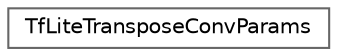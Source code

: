 digraph "Graphical Class Hierarchy"
{
 // LATEX_PDF_SIZE
  bgcolor="transparent";
  edge [fontname=Helvetica,fontsize=10,labelfontname=Helvetica,labelfontsize=10];
  node [fontname=Helvetica,fontsize=10,shape=box,height=0.2,width=0.4];
  rankdir="LR";
  Node0 [id="Node000000",label="TfLiteTransposeConvParams",height=0.2,width=0.4,color="grey40", fillcolor="white", style="filled",URL="$struct_tf_lite_transpose_conv_params.html",tooltip=" "];
}
